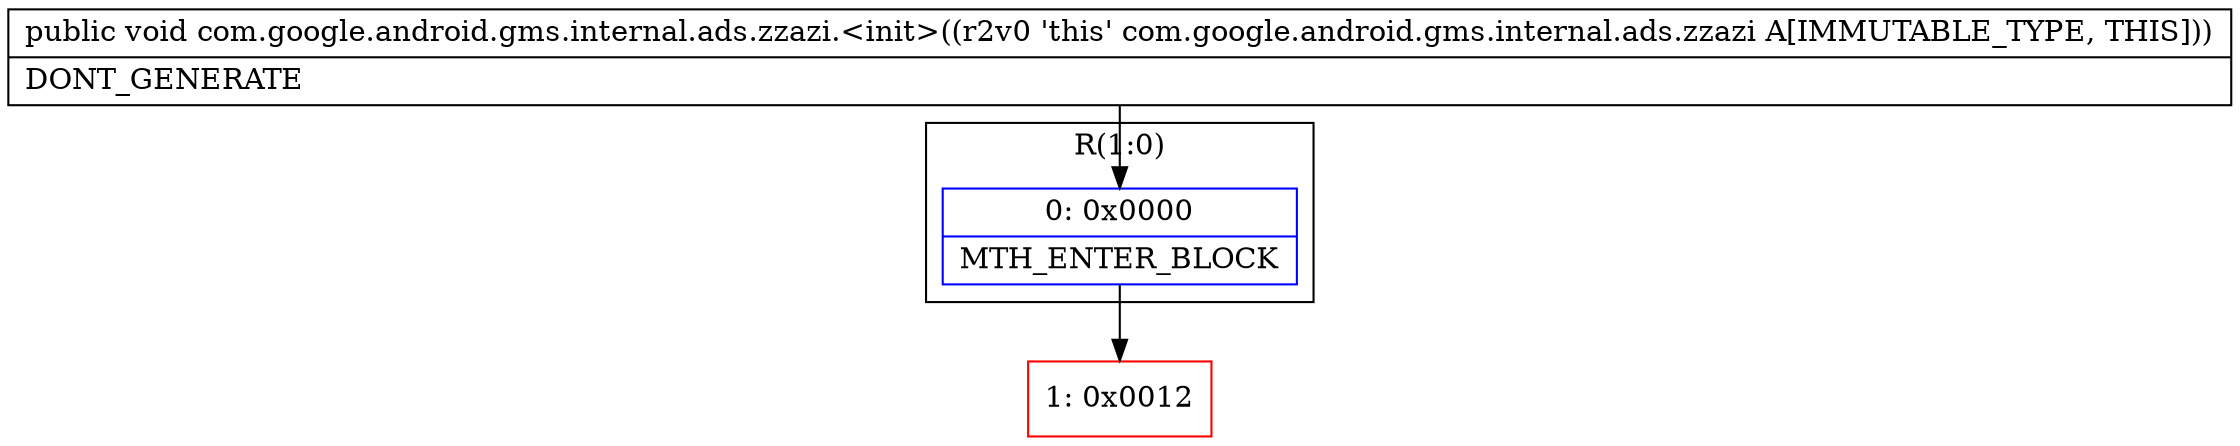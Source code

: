 digraph "CFG forcom.google.android.gms.internal.ads.zzazi.\<init\>()V" {
subgraph cluster_Region_23515910 {
label = "R(1:0)";
node [shape=record,color=blue];
Node_0 [shape=record,label="{0\:\ 0x0000|MTH_ENTER_BLOCK\l}"];
}
Node_1 [shape=record,color=red,label="{1\:\ 0x0012}"];
MethodNode[shape=record,label="{public void com.google.android.gms.internal.ads.zzazi.\<init\>((r2v0 'this' com.google.android.gms.internal.ads.zzazi A[IMMUTABLE_TYPE, THIS]))  | DONT_GENERATE\l}"];
MethodNode -> Node_0;
Node_0 -> Node_1;
}

